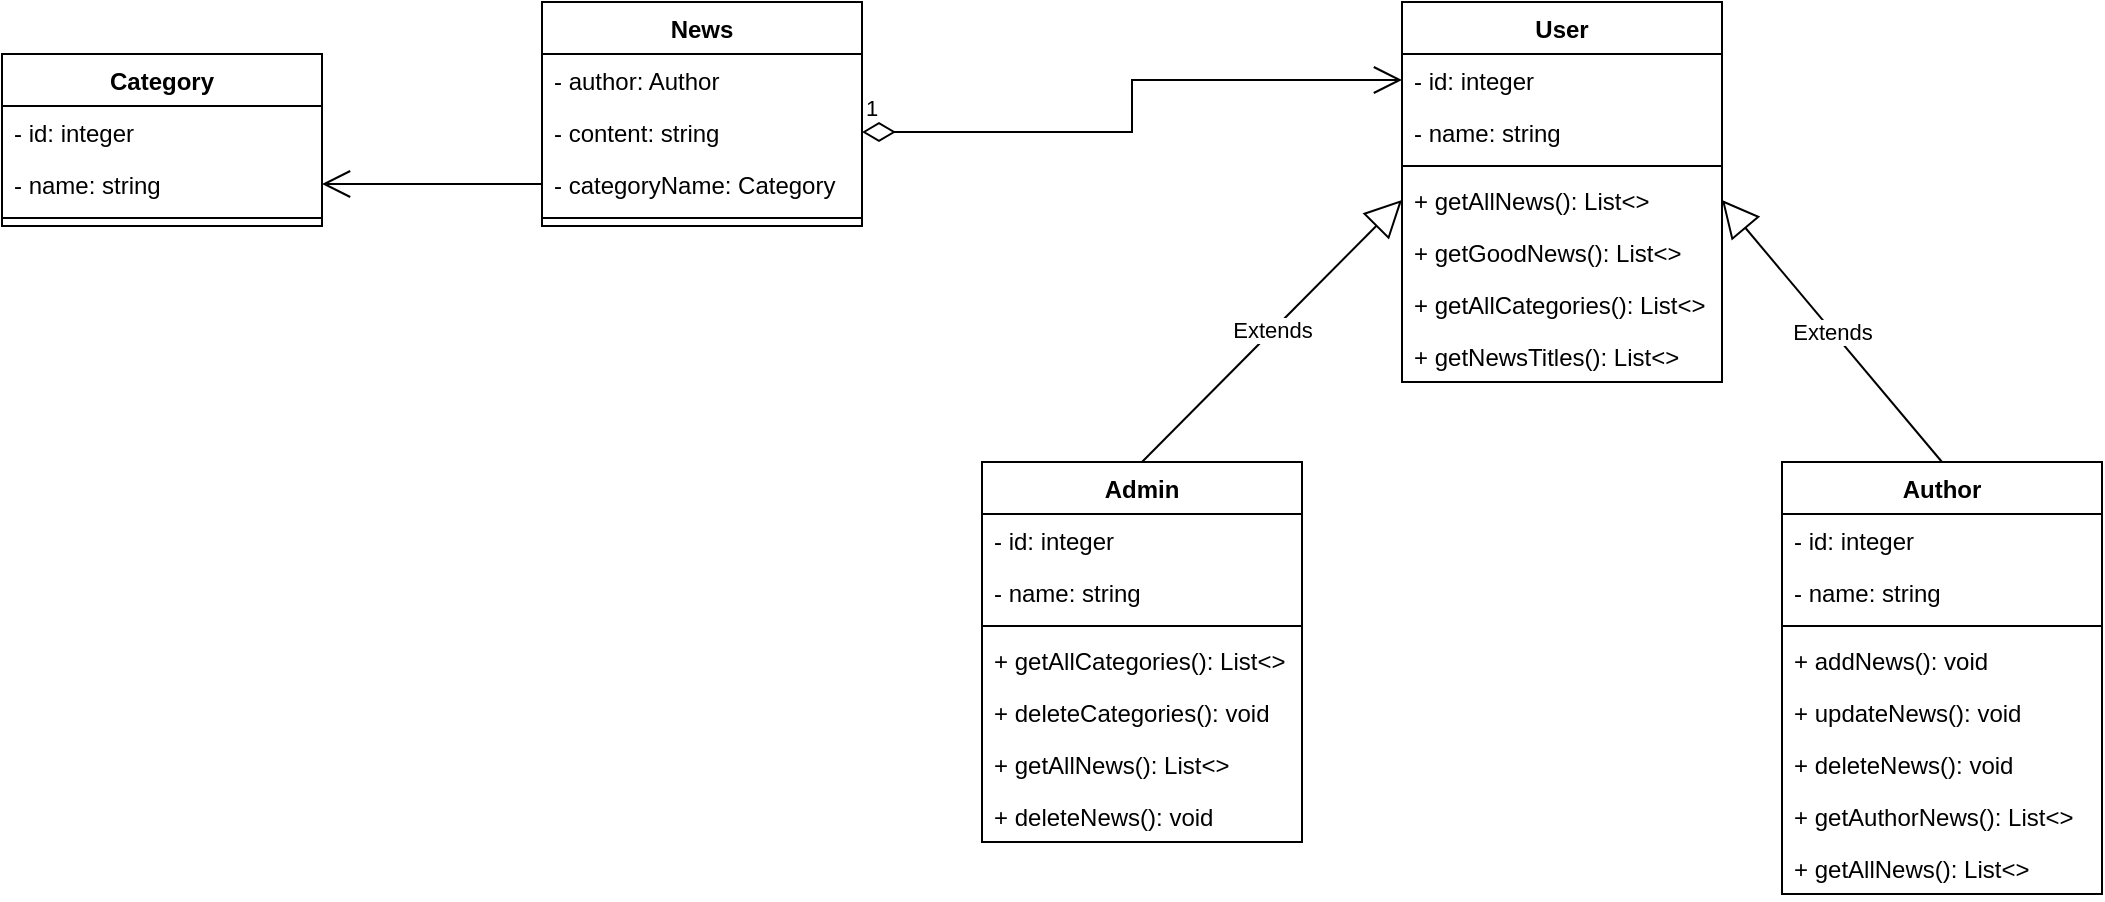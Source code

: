 <mxfile version="15.7.3" type="device" pages="2"><diagram id="8VNUIr9Rpfnj7MMFGSEO" name="Page 1"><mxGraphModel dx="1490" dy="794" grid="1" gridSize="10" guides="1" tooltips="1" connect="1" arrows="1" fold="1" page="1" pageScale="1" pageWidth="1169" pageHeight="827" math="0" shadow="0"><root><mxCell id="0"/><mxCell id="1" parent="0"/><mxCell id="L-6zPmnJHvmw8oRPvidq-5" value="News" style="swimlane;fontStyle=1;align=center;verticalAlign=top;childLayout=stackLayout;horizontal=1;startSize=26;horizontalStack=0;resizeParent=1;resizeParentMax=0;resizeLast=0;collapsible=1;marginBottom=0;" parent="1" vertex="1"><mxGeometry x="380" y="60" width="160" height="112" as="geometry"/></mxCell><mxCell id="L-6zPmnJHvmw8oRPvidq-11" value="- author: Author" style="text;strokeColor=none;fillColor=none;align=left;verticalAlign=top;spacingLeft=4;spacingRight=4;overflow=hidden;rotatable=0;points=[[0,0.5],[1,0.5]];portConstraint=eastwest;" parent="L-6zPmnJHvmw8oRPvidq-5" vertex="1"><mxGeometry y="26" width="160" height="26" as="geometry"/></mxCell><mxCell id="L-6zPmnJHvmw8oRPvidq-12" value="- content: string&#10;" style="text;strokeColor=none;fillColor=none;align=left;verticalAlign=top;spacingLeft=4;spacingRight=4;overflow=hidden;rotatable=0;points=[[0,0.5],[1,0.5]];portConstraint=eastwest;" parent="L-6zPmnJHvmw8oRPvidq-5" vertex="1"><mxGeometry y="52" width="160" height="26" as="geometry"/></mxCell><mxCell id="L-6zPmnJHvmw8oRPvidq-13" value="- categoryName: Category&#10;" style="text;strokeColor=none;fillColor=none;align=left;verticalAlign=top;spacingLeft=4;spacingRight=4;overflow=hidden;rotatable=0;points=[[0,0.5],[1,0.5]];portConstraint=eastwest;" parent="L-6zPmnJHvmw8oRPvidq-5" vertex="1"><mxGeometry y="78" width="160" height="26" as="geometry"/></mxCell><mxCell id="L-6zPmnJHvmw8oRPvidq-7" value="" style="line;strokeWidth=1;fillColor=none;align=left;verticalAlign=middle;spacingTop=-1;spacingLeft=3;spacingRight=3;rotatable=0;labelPosition=right;points=[];portConstraint=eastwest;" parent="L-6zPmnJHvmw8oRPvidq-5" vertex="1"><mxGeometry y="104" width="160" height="8" as="geometry"/></mxCell><mxCell id="L-6zPmnJHvmw8oRPvidq-14" value="Author" style="swimlane;fontStyle=1;align=center;verticalAlign=top;childLayout=stackLayout;horizontal=1;startSize=26;horizontalStack=0;resizeParent=1;resizeParentMax=0;resizeLast=0;collapsible=1;marginBottom=0;" parent="1" vertex="1"><mxGeometry x="1000" y="290" width="160" height="216" as="geometry"/></mxCell><mxCell id="L-6zPmnJHvmw8oRPvidq-15" value="- id: integer" style="text;strokeColor=none;fillColor=none;align=left;verticalAlign=top;spacingLeft=4;spacingRight=4;overflow=hidden;rotatable=0;points=[[0,0.5],[1,0.5]];portConstraint=eastwest;" parent="L-6zPmnJHvmw8oRPvidq-14" vertex="1"><mxGeometry y="26" width="160" height="26" as="geometry"/></mxCell><mxCell id="L-6zPmnJHvmw8oRPvidq-25" value="- name: string" style="text;strokeColor=none;fillColor=none;align=left;verticalAlign=top;spacingLeft=4;spacingRight=4;overflow=hidden;rotatable=0;points=[[0,0.5],[1,0.5]];portConstraint=eastwest;" parent="L-6zPmnJHvmw8oRPvidq-14" vertex="1"><mxGeometry y="52" width="160" height="26" as="geometry"/></mxCell><mxCell id="L-6zPmnJHvmw8oRPvidq-16" value="" style="line;strokeWidth=1;fillColor=none;align=left;verticalAlign=middle;spacingTop=-1;spacingLeft=3;spacingRight=3;rotatable=0;labelPosition=right;points=[];portConstraint=eastwest;" parent="L-6zPmnJHvmw8oRPvidq-14" vertex="1"><mxGeometry y="78" width="160" height="8" as="geometry"/></mxCell><mxCell id="L-6zPmnJHvmw8oRPvidq-17" value="+ addNews(): void" style="text;strokeColor=none;fillColor=none;align=left;verticalAlign=top;spacingLeft=4;spacingRight=4;overflow=hidden;rotatable=0;points=[[0,0.5],[1,0.5]];portConstraint=eastwest;" parent="L-6zPmnJHvmw8oRPvidq-14" vertex="1"><mxGeometry y="86" width="160" height="26" as="geometry"/></mxCell><mxCell id="L-6zPmnJHvmw8oRPvidq-26" value="+ updateNews(): void" style="text;strokeColor=none;fillColor=none;align=left;verticalAlign=top;spacingLeft=4;spacingRight=4;overflow=hidden;rotatable=0;points=[[0,0.5],[1,0.5]];portConstraint=eastwest;" parent="L-6zPmnJHvmw8oRPvidq-14" vertex="1"><mxGeometry y="112" width="160" height="26" as="geometry"/></mxCell><mxCell id="L-6zPmnJHvmw8oRPvidq-27" value="+ deleteNews(): void" style="text;strokeColor=none;fillColor=none;align=left;verticalAlign=top;spacingLeft=4;spacingRight=4;overflow=hidden;rotatable=0;points=[[0,0.5],[1,0.5]];portConstraint=eastwest;" parent="L-6zPmnJHvmw8oRPvidq-14" vertex="1"><mxGeometry y="138" width="160" height="26" as="geometry"/></mxCell><mxCell id="L-6zPmnJHvmw8oRPvidq-28" value="+ getAuthorNews(): List&lt;&gt;" style="text;strokeColor=none;fillColor=none;align=left;verticalAlign=top;spacingLeft=4;spacingRight=4;overflow=hidden;rotatable=0;points=[[0,0.5],[1,0.5]];portConstraint=eastwest;" parent="L-6zPmnJHvmw8oRPvidq-14" vertex="1"><mxGeometry y="164" width="160" height="26" as="geometry"/></mxCell><mxCell id="L-6zPmnJHvmw8oRPvidq-29" value="+ getAllNews(): List&lt;&gt;" style="text;strokeColor=none;fillColor=none;align=left;verticalAlign=top;spacingLeft=4;spacingRight=4;overflow=hidden;rotatable=0;points=[[0,0.5],[1,0.5]];portConstraint=eastwest;" parent="L-6zPmnJHvmw8oRPvidq-14" vertex="1"><mxGeometry y="190" width="160" height="26" as="geometry"/></mxCell><mxCell id="L-6zPmnJHvmw8oRPvidq-19" value="Category" style="swimlane;fontStyle=1;align=center;verticalAlign=top;childLayout=stackLayout;horizontal=1;startSize=26;horizontalStack=0;resizeParent=1;resizeParentMax=0;resizeLast=0;collapsible=1;marginBottom=0;" parent="1" vertex="1"><mxGeometry x="110" y="86" width="160" height="86" as="geometry"/></mxCell><mxCell id="L-6zPmnJHvmw8oRPvidq-20" value="- id: integer" style="text;strokeColor=none;fillColor=none;align=left;verticalAlign=top;spacingLeft=4;spacingRight=4;overflow=hidden;rotatable=0;points=[[0,0.5],[1,0.5]];portConstraint=eastwest;" parent="L-6zPmnJHvmw8oRPvidq-19" vertex="1"><mxGeometry y="26" width="160" height="26" as="geometry"/></mxCell><mxCell id="L-6zPmnJHvmw8oRPvidq-23" value="- name: string" style="text;strokeColor=none;fillColor=none;align=left;verticalAlign=top;spacingLeft=4;spacingRight=4;overflow=hidden;rotatable=0;points=[[0,0.5],[1,0.5]];portConstraint=eastwest;" parent="L-6zPmnJHvmw8oRPvidq-19" vertex="1"><mxGeometry y="52" width="160" height="26" as="geometry"/></mxCell><mxCell id="L-6zPmnJHvmw8oRPvidq-21" value="" style="line;strokeWidth=1;fillColor=none;align=left;verticalAlign=middle;spacingTop=-1;spacingLeft=3;spacingRight=3;rotatable=0;labelPosition=right;points=[];portConstraint=eastwest;" parent="L-6zPmnJHvmw8oRPvidq-19" vertex="1"><mxGeometry y="78" width="160" height="8" as="geometry"/></mxCell><mxCell id="L-6zPmnJHvmw8oRPvidq-30" value="User" style="swimlane;fontStyle=1;align=center;verticalAlign=top;childLayout=stackLayout;horizontal=1;startSize=26;horizontalStack=0;resizeParent=1;resizeParentMax=0;resizeLast=0;collapsible=1;marginBottom=0;" parent="1" vertex="1"><mxGeometry x="810" y="60" width="160" height="190" as="geometry"/></mxCell><mxCell id="L-6zPmnJHvmw8oRPvidq-31" value="- id: integer" style="text;strokeColor=none;fillColor=none;align=left;verticalAlign=top;spacingLeft=4;spacingRight=4;overflow=hidden;rotatable=0;points=[[0,0.5],[1,0.5]];portConstraint=eastwest;" parent="L-6zPmnJHvmw8oRPvidq-30" vertex="1"><mxGeometry y="26" width="160" height="26" as="geometry"/></mxCell><mxCell id="L-6zPmnJHvmw8oRPvidq-37" value="- name: string" style="text;strokeColor=none;fillColor=none;align=left;verticalAlign=top;spacingLeft=4;spacingRight=4;overflow=hidden;rotatable=0;points=[[0,0.5],[1,0.5]];portConstraint=eastwest;" parent="L-6zPmnJHvmw8oRPvidq-30" vertex="1"><mxGeometry y="52" width="160" height="26" as="geometry"/></mxCell><mxCell id="L-6zPmnJHvmw8oRPvidq-32" value="" style="line;strokeWidth=1;fillColor=none;align=left;verticalAlign=middle;spacingTop=-1;spacingLeft=3;spacingRight=3;rotatable=0;labelPosition=right;points=[];portConstraint=eastwest;" parent="L-6zPmnJHvmw8oRPvidq-30" vertex="1"><mxGeometry y="78" width="160" height="8" as="geometry"/></mxCell><mxCell id="L-6zPmnJHvmw8oRPvidq-33" value="+ getAllNews(): List&lt;&gt;" style="text;strokeColor=none;fillColor=none;align=left;verticalAlign=top;spacingLeft=4;spacingRight=4;overflow=hidden;rotatable=0;points=[[0,0.5],[1,0.5]];portConstraint=eastwest;" parent="L-6zPmnJHvmw8oRPvidq-30" vertex="1"><mxGeometry y="86" width="160" height="26" as="geometry"/></mxCell><mxCell id="L-6zPmnJHvmw8oRPvidq-34" value="+ getGoodNews(): List&lt;&gt;" style="text;strokeColor=none;fillColor=none;align=left;verticalAlign=top;spacingLeft=4;spacingRight=4;overflow=hidden;rotatable=0;points=[[0,0.5],[1,0.5]];portConstraint=eastwest;" parent="L-6zPmnJHvmw8oRPvidq-30" vertex="1"><mxGeometry y="112" width="160" height="26" as="geometry"/></mxCell><mxCell id="L-6zPmnJHvmw8oRPvidq-35" value="+ getAllCategories(): List&lt;&gt;" style="text;strokeColor=none;fillColor=none;align=left;verticalAlign=top;spacingLeft=4;spacingRight=4;overflow=hidden;rotatable=0;points=[[0,0.5],[1,0.5]];portConstraint=eastwest;" parent="L-6zPmnJHvmw8oRPvidq-30" vertex="1"><mxGeometry y="138" width="160" height="26" as="geometry"/></mxCell><mxCell id="L-6zPmnJHvmw8oRPvidq-36" value="+ getNewsTitles(): List&lt;&gt;" style="text;strokeColor=none;fillColor=none;align=left;verticalAlign=top;spacingLeft=4;spacingRight=4;overflow=hidden;rotatable=0;points=[[0,0.5],[1,0.5]];portConstraint=eastwest;" parent="L-6zPmnJHvmw8oRPvidq-30" vertex="1"><mxGeometry y="164" width="160" height="26" as="geometry"/></mxCell><mxCell id="L-6zPmnJHvmw8oRPvidq-40" value="Admin" style="swimlane;fontStyle=1;align=center;verticalAlign=top;childLayout=stackLayout;horizontal=1;startSize=26;horizontalStack=0;resizeParent=1;resizeParentMax=0;resizeLast=0;collapsible=1;marginBottom=0;" parent="1" vertex="1"><mxGeometry x="600" y="290" width="160" height="190" as="geometry"/></mxCell><mxCell id="L-6zPmnJHvmw8oRPvidq-41" value="- id: integer" style="text;strokeColor=none;fillColor=none;align=left;verticalAlign=top;spacingLeft=4;spacingRight=4;overflow=hidden;rotatable=0;points=[[0,0.5],[1,0.5]];portConstraint=eastwest;" parent="L-6zPmnJHvmw8oRPvidq-40" vertex="1"><mxGeometry y="26" width="160" height="26" as="geometry"/></mxCell><mxCell id="L-6zPmnJHvmw8oRPvidq-47" value="- name: string" style="text;strokeColor=none;fillColor=none;align=left;verticalAlign=top;spacingLeft=4;spacingRight=4;overflow=hidden;rotatable=0;points=[[0,0.5],[1,0.5]];portConstraint=eastwest;" parent="L-6zPmnJHvmw8oRPvidq-40" vertex="1"><mxGeometry y="52" width="160" height="26" as="geometry"/></mxCell><mxCell id="L-6zPmnJHvmw8oRPvidq-42" value="" style="line;strokeWidth=1;fillColor=none;align=left;verticalAlign=middle;spacingTop=-1;spacingLeft=3;spacingRight=3;rotatable=0;labelPosition=right;points=[];portConstraint=eastwest;" parent="L-6zPmnJHvmw8oRPvidq-40" vertex="1"><mxGeometry y="78" width="160" height="8" as="geometry"/></mxCell><mxCell id="L-6zPmnJHvmw8oRPvidq-43" value="+ getAllCategories(): List&lt;&gt;" style="text;strokeColor=none;fillColor=none;align=left;verticalAlign=top;spacingLeft=4;spacingRight=4;overflow=hidden;rotatable=0;points=[[0,0.5],[1,0.5]];portConstraint=eastwest;" parent="L-6zPmnJHvmw8oRPvidq-40" vertex="1"><mxGeometry y="86" width="160" height="26" as="geometry"/></mxCell><mxCell id="L-6zPmnJHvmw8oRPvidq-44" value="+ deleteCategories(): void" style="text;strokeColor=none;fillColor=none;align=left;verticalAlign=top;spacingLeft=4;spacingRight=4;overflow=hidden;rotatable=0;points=[[0,0.5],[1,0.5]];portConstraint=eastwest;" parent="L-6zPmnJHvmw8oRPvidq-40" vertex="1"><mxGeometry y="112" width="160" height="26" as="geometry"/></mxCell><mxCell id="L-6zPmnJHvmw8oRPvidq-45" value="+ getAllNews(): List&lt;&gt;" style="text;strokeColor=none;fillColor=none;align=left;verticalAlign=top;spacingLeft=4;spacingRight=4;overflow=hidden;rotatable=0;points=[[0,0.5],[1,0.5]];portConstraint=eastwest;" parent="L-6zPmnJHvmw8oRPvidq-40" vertex="1"><mxGeometry y="138" width="160" height="26" as="geometry"/></mxCell><mxCell id="L-6zPmnJHvmw8oRPvidq-46" value="+ deleteNews(): void" style="text;strokeColor=none;fillColor=none;align=left;verticalAlign=top;spacingLeft=4;spacingRight=4;overflow=hidden;rotatable=0;points=[[0,0.5],[1,0.5]];portConstraint=eastwest;" parent="L-6zPmnJHvmw8oRPvidq-40" vertex="1"><mxGeometry y="164" width="160" height="26" as="geometry"/></mxCell><mxCell id="L-6zPmnJHvmw8oRPvidq-49" value="" style="endArrow=open;endFill=1;endSize=12;html=1;rounded=0;exitX=0;exitY=0.5;exitDx=0;exitDy=0;entryX=1;entryY=0.5;entryDx=0;entryDy=0;" parent="1" source="L-6zPmnJHvmw8oRPvidq-13" target="L-6zPmnJHvmw8oRPvidq-23" edge="1"><mxGeometry width="160" relative="1" as="geometry"><mxPoint x="500" y="300" as="sourcePoint"/><mxPoint x="660" y="300" as="targetPoint"/></mxGeometry></mxCell><mxCell id="L-6zPmnJHvmw8oRPvidq-51" value="1" style="endArrow=open;html=1;endSize=12;startArrow=diamondThin;startSize=14;startFill=0;edgeStyle=orthogonalEdgeStyle;align=left;verticalAlign=bottom;rounded=0;exitX=1;exitY=0.5;exitDx=0;exitDy=0;entryX=0;entryY=0.5;entryDx=0;entryDy=0;" parent="1" source="L-6zPmnJHvmw8oRPvidq-12" target="L-6zPmnJHvmw8oRPvidq-31" edge="1"><mxGeometry x="-1" y="3" relative="1" as="geometry"><mxPoint x="730" y="150" as="sourcePoint"/><mxPoint x="890" y="150" as="targetPoint"/></mxGeometry></mxCell><mxCell id="G1G4anTGngsM5TUP3Ryc-1" value="Extends" style="endArrow=block;endSize=16;endFill=0;html=1;rounded=0;entryX=0;entryY=0.5;entryDx=0;entryDy=0;exitX=0.5;exitY=0;exitDx=0;exitDy=0;" parent="1" source="L-6zPmnJHvmw8oRPvidq-40" target="L-6zPmnJHvmw8oRPvidq-33" edge="1"><mxGeometry width="160" relative="1" as="geometry"><mxPoint x="670" y="220" as="sourcePoint"/><mxPoint x="660" y="300" as="targetPoint"/></mxGeometry></mxCell><mxCell id="G1G4anTGngsM5TUP3Ryc-2" value="Extends" style="endArrow=block;endSize=16;endFill=0;html=1;rounded=0;exitX=0.5;exitY=0;exitDx=0;exitDy=0;entryX=1;entryY=0.5;entryDx=0;entryDy=0;" parent="1" source="L-6zPmnJHvmw8oRPvidq-14" target="L-6zPmnJHvmw8oRPvidq-33" edge="1"><mxGeometry width="160" relative="1" as="geometry"><mxPoint x="500" y="300" as="sourcePoint"/><mxPoint x="660" y="300" as="targetPoint"/></mxGeometry></mxCell></root></mxGraphModel></diagram><diagram id="ZDyHi4dz2hKXiz6W1ygc" name="Page 2"><mxGraphModel dx="1490" dy="794" grid="1" gridSize="10" guides="1" tooltips="1" connect="1" arrows="1" fold="1" page="1" pageScale="1" pageWidth="1169" pageHeight="827" math="0" shadow="0"><root><mxCell id="riGuFg4xyEkUidxlATae-0"/><mxCell id="riGuFg4xyEkUidxlATae-1" parent="riGuFg4xyEkUidxlATae-0"/><mxCell id="Cwje7KBHKgezuKqrYs89-0" value="&lt;p style=&quot;margin: 0px ; margin-top: 4px ; text-align: center&quot;&gt;&lt;i&gt;&amp;lt;&amp;lt;Interface&amp;gt;&amp;gt;&lt;/i&gt;&lt;br&gt;&lt;b&gt;IProvider&lt;/b&gt;&lt;/p&gt;&lt;hr size=&quot;1&quot;&gt;&lt;p style=&quot;margin: 0px ; margin-left: 4px&quot;&gt;+ get(entityName: String, id: int): T&lt;br&gt;+ getAll(entityName: String): List&amp;lt;T&amp;gt;&lt;/p&gt;&lt;p style=&quot;margin: 0px ; margin-left: 4px&quot;&gt;+ add(entityName: String, entity: T): void&lt;/p&gt;&lt;p style=&quot;margin: 0px ; margin-left: 4px&quot;&gt;+ update(entityName: String, id: int, entity: T): void&lt;/p&gt;&lt;p style=&quot;margin: 0px ; margin-left: 4px&quot;&gt;+ delete(entityName: String, id: int): void&lt;/p&gt;" style="verticalAlign=top;align=left;overflow=fill;fontSize=12;fontFamily=Helvetica;html=1;" vertex="1" parent="riGuFg4xyEkUidxlATae-1"><mxGeometry x="160" y="383" width="280" height="120" as="geometry"/></mxCell><mxCell id="Cwje7KBHKgezuKqrYs89-12" value="ArrayProvider" style="swimlane;fontStyle=1;align=center;verticalAlign=top;childLayout=stackLayout;horizontal=1;startSize=26;horizontalStack=0;resizeParent=1;resizeParentMax=0;resizeLast=0;collapsible=1;marginBottom=0;" vertex="1" parent="riGuFg4xyEkUidxlATae-1"><mxGeometry x="30" y="573" width="260" height="86" as="geometry"/></mxCell><mxCell id="Cwje7KBHKgezuKqrYs89-13" value="- data: Map&lt;String, List&lt;IEntity&gt;&gt;" style="text;strokeColor=none;fillColor=none;align=left;verticalAlign=top;spacingLeft=4;spacingRight=4;overflow=hidden;rotatable=0;points=[[0,0.5],[1,0.5]];portConstraint=eastwest;" vertex="1" parent="Cwje7KBHKgezuKqrYs89-12"><mxGeometry y="26" width="260" height="26" as="geometry"/></mxCell><mxCell id="Cwje7KBHKgezuKqrYs89-14" value="" style="line;strokeWidth=1;fillColor=none;align=left;verticalAlign=middle;spacingTop=-1;spacingLeft=3;spacingRight=3;rotatable=0;labelPosition=right;points=[];portConstraint=eastwest;" vertex="1" parent="Cwje7KBHKgezuKqrYs89-12"><mxGeometry y="52" width="260" height="8" as="geometry"/></mxCell><mxCell id="Cwje7KBHKgezuKqrYs89-15" value="- getElementById(elements: List&lt;T&gt;, id: int): T" style="text;strokeColor=none;fillColor=none;align=left;verticalAlign=top;spacingLeft=4;spacingRight=4;overflow=hidden;rotatable=0;points=[[0,0.5],[1,0.5]];portConstraint=eastwest;" vertex="1" parent="Cwje7KBHKgezuKqrYs89-12"><mxGeometry y="60" width="260" height="26" as="geometry"/></mxCell><mxCell id="Cwje7KBHKgezuKqrYs89-20" value="JsonProvider" style="swimlane;fontStyle=1;align=center;verticalAlign=top;childLayout=stackLayout;horizontal=1;startSize=26;horizontalStack=0;resizeParent=1;resizeParentMax=0;resizeLast=0;collapsible=1;marginBottom=0;" vertex="1" parent="riGuFg4xyEkUidxlATae-1"><mxGeometry x="320" y="573" width="280" height="138" as="geometry"/></mxCell><mxCell id="Cwje7KBHKgezuKqrYs89-21" value="- objectMapper: ObjectMapper" style="text;strokeColor=none;fillColor=none;align=left;verticalAlign=top;spacingLeft=4;spacingRight=4;overflow=hidden;rotatable=0;points=[[0,0.5],[1,0.5]];portConstraint=eastwest;" vertex="1" parent="Cwje7KBHKgezuKqrYs89-20"><mxGeometry y="26" width="280" height="26" as="geometry"/></mxCell><mxCell id="Cwje7KBHKgezuKqrYs89-22" value="" style="line;strokeWidth=1;fillColor=none;align=left;verticalAlign=middle;spacingTop=-1;spacingLeft=3;spacingRight=3;rotatable=0;labelPosition=right;points=[];portConstraint=eastwest;" vertex="1" parent="Cwje7KBHKgezuKqrYs89-20"><mxGeometry y="52" width="280" height="8" as="geometry"/></mxCell><mxCell id="Cwje7KBHKgezuKqrYs89-23" value="- getElementById(element: List&lt;T&gt;, id: int): T&#10;" style="text;strokeColor=none;fillColor=none;align=left;verticalAlign=top;spacingLeft=4;spacingRight=4;overflow=hidden;rotatable=0;points=[[0,0.5],[1,0.5]];portConstraint=eastwest;" vertex="1" parent="Cwje7KBHKgezuKqrYs89-20"><mxGeometry y="60" width="280" height="26" as="geometry"/></mxCell><mxCell id="Cwje7KBHKgezuKqrYs89-24" value="- readJson(filePath: String): List&lt;T&gt;&#10;" style="text;strokeColor=none;fillColor=none;align=left;verticalAlign=top;spacingLeft=4;spacingRight=4;overflow=hidden;rotatable=0;points=[[0,0.5],[1,0.5]];portConstraint=eastwest;" vertex="1" parent="Cwje7KBHKgezuKqrYs89-20"><mxGeometry y="86" width="280" height="26" as="geometry"/></mxCell><mxCell id="Cwje7KBHKgezuKqrYs89-25" value="- writeJson(entities: List&lt;T&gt;, filePath: String): void&#10;" style="text;strokeColor=none;fillColor=none;align=left;verticalAlign=top;spacingLeft=4;spacingRight=4;overflow=hidden;rotatable=0;points=[[0,0.5],[1,0.5]];portConstraint=eastwest;" vertex="1" parent="Cwje7KBHKgezuKqrYs89-20"><mxGeometry y="112" width="280" height="26" as="geometry"/></mxCell><mxCell id="Cwje7KBHKgezuKqrYs89-26" value="" style="endArrow=block;startArrow=none;endFill=0;startFill=0;endSize=8;html=1;verticalAlign=bottom;dashed=1;labelBackgroundColor=none;rounded=0;entryX=0.429;entryY=1;entryDx=0;entryDy=0;entryPerimeter=0;exitX=0.469;exitY=0.035;exitDx=0;exitDy=0;exitPerimeter=0;" edge="1" parent="riGuFg4xyEkUidxlATae-1" source="Cwje7KBHKgezuKqrYs89-12" target="Cwje7KBHKgezuKqrYs89-0"><mxGeometry width="160" relative="1" as="geometry"><mxPoint x="160" y="553" as="sourcePoint"/><mxPoint x="320" y="553" as="targetPoint"/></mxGeometry></mxCell><mxCell id="Cwje7KBHKgezuKqrYs89-27" value="" style="endArrow=block;startArrow=none;endFill=0;startFill=0;endSize=8;html=1;verticalAlign=bottom;dashed=1;labelBackgroundColor=none;rounded=0;entryX=0.554;entryY=1.007;entryDx=0;entryDy=0;entryPerimeter=0;exitX=0.45;exitY=0.022;exitDx=0;exitDy=0;exitPerimeter=0;" edge="1" parent="riGuFg4xyEkUidxlATae-1" source="Cwje7KBHKgezuKqrYs89-20" target="Cwje7KBHKgezuKqrYs89-0"><mxGeometry width="160" relative="1" as="geometry"><mxPoint x="370" y="513" as="sourcePoint"/><mxPoint x="530" y="513" as="targetPoint"/></mxGeometry></mxCell><mxCell id="Cwje7KBHKgezuKqrYs89-28" value="&lt;p style=&quot;margin: 0px ; margin-top: 4px ; text-align: center&quot;&gt;&lt;i&gt;&amp;lt;&amp;lt;Interface&amp;gt;&amp;gt;&lt;/i&gt;&lt;br&gt;&lt;b&gt;IDao&amp;lt;T&amp;gt;&lt;/b&gt;&lt;/p&gt;&lt;hr size=&quot;1&quot;&gt;&lt;p style=&quot;margin: 0px ; margin-left: 4px&quot;&gt;+ get(id: int): T&lt;br&gt;+ getAll(): List&amp;lt;T&amp;gt;&lt;/p&gt;&lt;p style=&quot;margin: 0px ; margin-left: 4px&quot;&gt;+ add(entity: T): void&lt;/p&gt;&lt;p style=&quot;margin: 0px ; margin-left: 4px&quot;&gt;+ update(id: int, entity: T): void&lt;/p&gt;&lt;p style=&quot;margin: 0px ; margin-left: 4px&quot;&gt;+ delete(id: int): void&lt;/p&gt;" style="verticalAlign=top;align=left;overflow=fill;fontSize=12;fontFamily=Helvetica;html=1;" vertex="1" parent="riGuFg4xyEkUidxlATae-1"><mxGeometry x="725" y="130" width="280" height="120" as="geometry"/></mxCell><mxCell id="Cwje7KBHKgezuKqrYs89-29" value="CategoriesDao&lt;Category&gt;" style="swimlane;fontStyle=1;align=center;verticalAlign=top;childLayout=stackLayout;horizontal=1;startSize=26;horizontalStack=0;resizeParent=1;resizeParentMax=0;resizeLast=0;collapsible=1;marginBottom=0;" vertex="1" parent="riGuFg4xyEkUidxlATae-1"><mxGeometry x="585" y="283" width="190" height="86" as="geometry"/></mxCell><mxCell id="Cwje7KBHKgezuKqrYs89-30" value="- provider: IProvider" style="text;strokeColor=none;fillColor=none;align=left;verticalAlign=top;spacingLeft=4;spacingRight=4;overflow=hidden;rotatable=0;points=[[0,0.5],[1,0.5]];portConstraint=eastwest;" vertex="1" parent="Cwje7KBHKgezuKqrYs89-29"><mxGeometry y="26" width="190" height="26" as="geometry"/></mxCell><mxCell id="Cwje7KBHKgezuKqrYs89-33" value="- entityName: String" style="text;strokeColor=none;fillColor=none;align=left;verticalAlign=top;spacingLeft=4;spacingRight=4;overflow=hidden;rotatable=0;points=[[0,0.5],[1,0.5]];portConstraint=eastwest;" vertex="1" parent="Cwje7KBHKgezuKqrYs89-29"><mxGeometry y="52" width="190" height="26" as="geometry"/></mxCell><mxCell id="Cwje7KBHKgezuKqrYs89-31" value="" style="line;strokeWidth=1;fillColor=none;align=left;verticalAlign=middle;spacingTop=-1;spacingLeft=3;spacingRight=3;rotatable=0;labelPosition=right;points=[];portConstraint=eastwest;" vertex="1" parent="Cwje7KBHKgezuKqrYs89-29"><mxGeometry y="78" width="190" height="8" as="geometry"/></mxCell><mxCell id="Cwje7KBHKgezuKqrYs89-34" value="" style="endArrow=block;startArrow=none;endFill=0;startFill=0;endSize=8;html=1;verticalAlign=bottom;dashed=1;labelBackgroundColor=none;rounded=0;exitX=0.447;exitY=-0.023;exitDx=0;exitDy=0;exitPerimeter=0;entryX=0.464;entryY=1;entryDx=0;entryDy=0;entryPerimeter=0;" edge="1" parent="riGuFg4xyEkUidxlATae-1" source="Cwje7KBHKgezuKqrYs89-29" target="Cwje7KBHKgezuKqrYs89-28"><mxGeometry width="160" relative="1" as="geometry"><mxPoint x="640" y="243" as="sourcePoint"/><mxPoint x="800" y="243" as="targetPoint"/></mxGeometry></mxCell><mxCell id="Cwje7KBHKgezuKqrYs89-35" value="NewsDao&lt;News&gt;" style="swimlane;fontStyle=1;align=center;verticalAlign=top;childLayout=stackLayout;horizontal=1;startSize=26;horizontalStack=0;resizeParent=1;resizeParentMax=0;resizeLast=0;collapsible=1;marginBottom=0;" vertex="1" parent="riGuFg4xyEkUidxlATae-1"><mxGeometry x="980" y="283" width="160" height="86" as="geometry"/></mxCell><mxCell id="Cwje7KBHKgezuKqrYs89-36" value="- provider: IProvider" style="text;strokeColor=none;fillColor=none;align=left;verticalAlign=top;spacingLeft=4;spacingRight=4;overflow=hidden;rotatable=0;points=[[0,0.5],[1,0.5]];portConstraint=eastwest;" vertex="1" parent="Cwje7KBHKgezuKqrYs89-35"><mxGeometry y="26" width="160" height="26" as="geometry"/></mxCell><mxCell id="Cwje7KBHKgezuKqrYs89-39" value="- entityName: String" style="text;strokeColor=none;fillColor=none;align=left;verticalAlign=top;spacingLeft=4;spacingRight=4;overflow=hidden;rotatable=0;points=[[0,0.5],[1,0.5]];portConstraint=eastwest;" vertex="1" parent="Cwje7KBHKgezuKqrYs89-35"><mxGeometry y="52" width="160" height="26" as="geometry"/></mxCell><mxCell id="Cwje7KBHKgezuKqrYs89-37" value="" style="line;strokeWidth=1;fillColor=none;align=left;verticalAlign=middle;spacingTop=-1;spacingLeft=3;spacingRight=3;rotatable=0;labelPosition=right;points=[];portConstraint=eastwest;" vertex="1" parent="Cwje7KBHKgezuKqrYs89-35"><mxGeometry y="78" width="160" height="8" as="geometry"/></mxCell><mxCell id="Cwje7KBHKgezuKqrYs89-40" value="" style="endArrow=block;startArrow=none;endFill=0;startFill=0;endSize=8;html=1;verticalAlign=bottom;dashed=1;labelBackgroundColor=none;rounded=0;exitX=0.375;exitY=0;exitDx=0;exitDy=0;exitPerimeter=0;" edge="1" parent="riGuFg4xyEkUidxlATae-1" source="Cwje7KBHKgezuKqrYs89-35" target="Cwje7KBHKgezuKqrYs89-28"><mxGeometry width="160" relative="1" as="geometry"><mxPoint x="1034.08" y="278.958" as="sourcePoint"/><mxPoint x="840" y="183" as="targetPoint"/></mxGeometry></mxCell><mxCell id="Cwje7KBHKgezuKqrYs89-42" value="1" style="endArrow=open;html=1;endSize=12;startArrow=diamondThin;startSize=14;startFill=0;edgeStyle=orthogonalEdgeStyle;align=left;verticalAlign=bottom;exitX=0.447;exitY=1.5;exitDx=0;exitDy=0;exitPerimeter=0;entryX=1;entryY=0.583;entryDx=0;entryDy=0;entryPerimeter=0;rounded=0;" edge="1" parent="riGuFg4xyEkUidxlATae-1" source="Cwje7KBHKgezuKqrYs89-31" target="Cwje7KBHKgezuKqrYs89-0"><mxGeometry x="-1" y="3" relative="1" as="geometry"><mxPoint x="460" y="23" as="sourcePoint"/><mxPoint x="620" y="23" as="targetPoint"/><Array as="points"><mxPoint x="670" y="453"/></Array></mxGeometry></mxCell><mxCell id="Cwje7KBHKgezuKqrYs89-43" value="1" style="endArrow=open;html=1;endSize=12;startArrow=diamondThin;startSize=14;startFill=0;edgeStyle=orthogonalEdgeStyle;align=left;verticalAlign=bottom;rounded=0;exitX=0.481;exitY=1.25;exitDx=0;exitDy=0;exitPerimeter=0;entryX=1;entryY=0.417;entryDx=0;entryDy=0;entryPerimeter=0;" edge="1" parent="riGuFg4xyEkUidxlATae-1" source="Cwje7KBHKgezuKqrYs89-37" target="Cwje7KBHKgezuKqrYs89-0"><mxGeometry x="-1" y="3" relative="1" as="geometry"><mxPoint x="600" y="363" as="sourcePoint"/><mxPoint x="760" y="363" as="targetPoint"/><Array as="points"><mxPoint x="1057" y="433"/></Array></mxGeometry></mxCell><mxCell id="Cwje7KBHKgezuKqrYs89-44" value="&lt;p style=&quot;margin: 0px ; margin-top: 4px ; text-align: center&quot;&gt;&lt;i&gt;&amp;lt;&amp;lt;Interface&amp;gt;&amp;gt;&lt;/i&gt;&lt;br&gt;&lt;b&gt;IEntity&lt;/b&gt;&lt;/p&gt;&lt;hr size=&quot;1&quot;&gt;&lt;p style=&quot;margin: 0px ; margin-left: 4px&quot;&gt;&lt;/p&gt;&lt;p style=&quot;margin: 0px ; margin-left: 4px&quot;&gt;+ getId(): int&lt;br&gt;+ setId(id: int): void&lt;/p&gt;&lt;p style=&quot;margin: 0px ; margin-left: 4px&quot;&gt;+ getName(): String&lt;/p&gt;&lt;p style=&quot;margin: 0px ; margin-left: 4px&quot;&gt;+ setName(name: String): void&lt;/p&gt;&lt;p style=&quot;margin: 0px ; margin-left: 4px&quot;&gt;+ update(entity: IEntity): void&lt;/p&gt;" style="verticalAlign=top;align=left;overflow=fill;fontSize=12;fontFamily=Helvetica;html=1;" vertex="1" parent="riGuFg4xyEkUidxlATae-1"><mxGeometry x="855" y="503" width="190" height="123" as="geometry"/></mxCell><mxCell id="Cwje7KBHKgezuKqrYs89-46" value="Category" style="swimlane;fontStyle=1;align=center;verticalAlign=top;childLayout=stackLayout;horizontal=1;startSize=26;horizontalStack=0;resizeParent=1;resizeParentMax=0;resizeLast=0;collapsible=1;marginBottom=0;" vertex="1" collapsed="1" parent="riGuFg4xyEkUidxlATae-1"><mxGeometry x="775" y="723" width="80" height="26" as="geometry"><mxRectangle x="720" y="1480" width="160" height="112" as="alternateBounds"/></mxGeometry></mxCell><mxCell id="Cwje7KBHKgezuKqrYs89-47" value="+ type: String" style="text;strokeColor=none;fillColor=none;align=left;verticalAlign=top;spacingLeft=4;spacingRight=4;overflow=hidden;rotatable=0;points=[[0,0.5],[1,0.5]];portConstraint=eastwest;" vertex="1" parent="Cwje7KBHKgezuKqrYs89-46"><mxGeometry y="26" width="80" height="26" as="geometry"/></mxCell><mxCell id="Cwje7KBHKgezuKqrYs89-50" value="- id: int" style="text;strokeColor=none;fillColor=none;align=left;verticalAlign=top;spacingLeft=4;spacingRight=4;overflow=hidden;rotatable=0;points=[[0,0.5],[1,0.5]];portConstraint=eastwest;" vertex="1" parent="Cwje7KBHKgezuKqrYs89-46"><mxGeometry y="52" width="80" height="26" as="geometry"/></mxCell><mxCell id="Cwje7KBHKgezuKqrYs89-51" value="- name: String" style="text;strokeColor=none;fillColor=none;align=left;verticalAlign=top;spacingLeft=4;spacingRight=4;overflow=hidden;rotatable=0;points=[[0,0.5],[1,0.5]];portConstraint=eastwest;" vertex="1" parent="Cwje7KBHKgezuKqrYs89-46"><mxGeometry y="78" width="80" height="26" as="geometry"/></mxCell><mxCell id="Cwje7KBHKgezuKqrYs89-48" value="" style="line;strokeWidth=1;fillColor=none;align=left;verticalAlign=middle;spacingTop=-1;spacingLeft=3;spacingRight=3;rotatable=0;labelPosition=right;points=[];portConstraint=eastwest;" vertex="1" parent="Cwje7KBHKgezuKqrYs89-46"><mxGeometry y="104" width="80" height="8" as="geometry"/></mxCell><mxCell id="Cwje7KBHKgezuKqrYs89-52" value="" style="endArrow=block;startArrow=none;endFill=0;startFill=0;endSize=8;html=1;verticalAlign=bottom;dashed=1;labelBackgroundColor=none;rounded=0;exitX=0.5;exitY=0;exitDx=0;exitDy=0;entryX=0.5;entryY=1;entryDx=0;entryDy=0;" edge="1" parent="riGuFg4xyEkUidxlATae-1" source="Cwje7KBHKgezuKqrYs89-46" target="Cwje7KBHKgezuKqrYs89-44"><mxGeometry width="160" relative="1" as="geometry"><mxPoint x="845" y="523" as="sourcePoint"/><mxPoint x="1005" y="523" as="targetPoint"/></mxGeometry></mxCell><mxCell id="Cwje7KBHKgezuKqrYs89-53" value="News" style="swimlane;fontStyle=1;align=center;verticalAlign=top;childLayout=stackLayout;horizontal=1;startSize=26;horizontalStack=0;resizeParent=1;resizeParentMax=0;resizeLast=0;collapsible=1;marginBottom=0;" vertex="1" collapsed="1" parent="riGuFg4xyEkUidxlATae-1"><mxGeometry x="1005" y="723" width="60" height="26" as="geometry"><mxRectangle x="950" y="1480" width="210" height="450" as="alternateBounds"/></mxGeometry></mxCell><mxCell id="Cwje7KBHKgezuKqrYs89-54" value="+ type: String" style="text;strokeColor=none;fillColor=none;align=left;verticalAlign=top;spacingLeft=4;spacingRight=4;overflow=hidden;rotatable=0;points=[[0,0.5],[1,0.5]];portConstraint=eastwest;" vertex="1" parent="Cwje7KBHKgezuKqrYs89-53"><mxGeometry y="26" width="60" height="26" as="geometry"/></mxCell><mxCell id="Cwje7KBHKgezuKqrYs89-57" value="- id: int" style="text;strokeColor=none;fillColor=none;align=left;verticalAlign=top;spacingLeft=4;spacingRight=4;overflow=hidden;rotatable=0;points=[[0,0.5],[1,0.5]];portConstraint=eastwest;" vertex="1" parent="Cwje7KBHKgezuKqrYs89-53"><mxGeometry y="52" width="60" height="26" as="geometry"/></mxCell><mxCell id="Cwje7KBHKgezuKqrYs89-58" value="- name: String" style="text;strokeColor=none;fillColor=none;align=left;verticalAlign=top;spacingLeft=4;spacingRight=4;overflow=hidden;rotatable=0;points=[[0,0.5],[1,0.5]];portConstraint=eastwest;" vertex="1" parent="Cwje7KBHKgezuKqrYs89-53"><mxGeometry y="78" width="60" height="26" as="geometry"/></mxCell><mxCell id="Cwje7KBHKgezuKqrYs89-59" value="- date: Date" style="text;strokeColor=none;fillColor=none;align=left;verticalAlign=top;spacingLeft=4;spacingRight=4;overflow=hidden;rotatable=0;points=[[0,0.5],[1,0.5]];portConstraint=eastwest;" vertex="1" parent="Cwje7KBHKgezuKqrYs89-53"><mxGeometry y="104" width="60" height="26" as="geometry"/></mxCell><mxCell id="Cwje7KBHKgezuKqrYs89-60" value="- author: String" style="text;strokeColor=none;fillColor=none;align=left;verticalAlign=top;spacingLeft=4;spacingRight=4;overflow=hidden;rotatable=0;points=[[0,0.5],[1,0.5]];portConstraint=eastwest;" vertex="1" parent="Cwje7KBHKgezuKqrYs89-53"><mxGeometry y="130" width="60" height="26" as="geometry"/></mxCell><mxCell id="Cwje7KBHKgezuKqrYs89-61" value="- content: String" style="text;strokeColor=none;fillColor=none;align=left;verticalAlign=top;spacingLeft=4;spacingRight=4;overflow=hidden;rotatable=0;points=[[0,0.5],[1,0.5]];portConstraint=eastwest;" vertex="1" parent="Cwje7KBHKgezuKqrYs89-53"><mxGeometry y="156" width="60" height="26" as="geometry"/></mxCell><mxCell id="Cwje7KBHKgezuKqrYs89-62" value="- categoryId: int" style="text;strokeColor=none;fillColor=none;align=left;verticalAlign=top;spacingLeft=4;spacingRight=4;overflow=hidden;rotatable=0;points=[[0,0.5],[1,0.5]];portConstraint=eastwest;" vertex="1" parent="Cwje7KBHKgezuKqrYs89-53"><mxGeometry y="182" width="60" height="26" as="geometry"/></mxCell><mxCell id="Cwje7KBHKgezuKqrYs89-55" value="" style="line;strokeWidth=1;fillColor=none;align=left;verticalAlign=middle;spacingTop=-1;spacingLeft=3;spacingRight=3;rotatable=0;labelPosition=right;points=[];portConstraint=eastwest;" vertex="1" parent="Cwje7KBHKgezuKqrYs89-53"><mxGeometry y="208" width="60" height="8" as="geometry"/></mxCell><mxCell id="Cwje7KBHKgezuKqrYs89-56" value="+ getDate(): Date" style="text;strokeColor=none;fillColor=none;align=left;verticalAlign=top;spacingLeft=4;spacingRight=4;overflow=hidden;rotatable=0;points=[[0,0.5],[1,0.5]];portConstraint=eastwest;" vertex="1" parent="Cwje7KBHKgezuKqrYs89-53"><mxGeometry y="216" width="60" height="26" as="geometry"/></mxCell><mxCell id="Cwje7KBHKgezuKqrYs89-63" value="+ setDate(date: Date): void" style="text;strokeColor=none;fillColor=none;align=left;verticalAlign=top;spacingLeft=4;spacingRight=4;overflow=hidden;rotatable=0;points=[[0,0.5],[1,0.5]];portConstraint=eastwest;" vertex="1" parent="Cwje7KBHKgezuKqrYs89-53"><mxGeometry y="242" width="60" height="26" as="geometry"/></mxCell><mxCell id="Cwje7KBHKgezuKqrYs89-64" value="+ getAuthor(): String" style="text;strokeColor=none;fillColor=none;align=left;verticalAlign=top;spacingLeft=4;spacingRight=4;overflow=hidden;rotatable=0;points=[[0,0.5],[1,0.5]];portConstraint=eastwest;" vertex="1" parent="Cwje7KBHKgezuKqrYs89-53"><mxGeometry y="268" width="60" height="26" as="geometry"/></mxCell><mxCell id="Cwje7KBHKgezuKqrYs89-65" value="+ setAuthor(author: String): void" style="text;strokeColor=none;fillColor=none;align=left;verticalAlign=top;spacingLeft=4;spacingRight=4;overflow=hidden;rotatable=0;points=[[0,0.5],[1,0.5]];portConstraint=eastwest;" vertex="1" parent="Cwje7KBHKgezuKqrYs89-53"><mxGeometry y="294" width="60" height="26" as="geometry"/></mxCell><mxCell id="Cwje7KBHKgezuKqrYs89-66" value="+ setAuthor(author: String): void" style="text;strokeColor=none;fillColor=none;align=left;verticalAlign=top;spacingLeft=4;spacingRight=4;overflow=hidden;rotatable=0;points=[[0,0.5],[1,0.5]];portConstraint=eastwest;" vertex="1" parent="Cwje7KBHKgezuKqrYs89-53"><mxGeometry y="320" width="60" height="26" as="geometry"/></mxCell><mxCell id="Cwje7KBHKgezuKqrYs89-68" value="+ getContent(): String" style="text;strokeColor=none;fillColor=none;align=left;verticalAlign=top;spacingLeft=4;spacingRight=4;overflow=hidden;rotatable=0;points=[[0,0.5],[1,0.5]];portConstraint=eastwest;" vertex="1" parent="Cwje7KBHKgezuKqrYs89-53"><mxGeometry y="346" width="60" height="26" as="geometry"/></mxCell><mxCell id="Cwje7KBHKgezuKqrYs89-69" value="+ setContent(content: String): void" style="text;strokeColor=none;fillColor=none;align=left;verticalAlign=top;spacingLeft=4;spacingRight=4;overflow=hidden;rotatable=0;points=[[0,0.5],[1,0.5]];portConstraint=eastwest;" vertex="1" parent="Cwje7KBHKgezuKqrYs89-53"><mxGeometry y="372" width="60" height="26" as="geometry"/></mxCell><mxCell id="Cwje7KBHKgezuKqrYs89-70" value="+ getCategoryId(): int" style="text;strokeColor=none;fillColor=none;align=left;verticalAlign=top;spacingLeft=4;spacingRight=4;overflow=hidden;rotatable=0;points=[[0,0.5],[1,0.5]];portConstraint=eastwest;" vertex="1" parent="Cwje7KBHKgezuKqrYs89-53"><mxGeometry y="398" width="60" height="26" as="geometry"/></mxCell><mxCell id="Cwje7KBHKgezuKqrYs89-71" value="+ setCategoryId(categoryId: int): void" style="text;strokeColor=none;fillColor=none;align=left;verticalAlign=top;spacingLeft=4;spacingRight=4;overflow=hidden;rotatable=0;points=[[0,0.5],[1,0.5]];portConstraint=eastwest;" vertex="1" parent="Cwje7KBHKgezuKqrYs89-53"><mxGeometry y="424" width="60" height="26" as="geometry"/></mxCell><mxCell id="Cwje7KBHKgezuKqrYs89-67" value="" style="endArrow=block;startArrow=none;endFill=0;startFill=0;endSize=8;html=1;verticalAlign=bottom;dashed=1;labelBackgroundColor=none;rounded=0;exitX=0.5;exitY=0;exitDx=0;exitDy=0;entryX=0.632;entryY=0.976;entryDx=0;entryDy=0;entryPerimeter=0;" edge="1" parent="riGuFg4xyEkUidxlATae-1" source="Cwje7KBHKgezuKqrYs89-53" target="Cwje7KBHKgezuKqrYs89-44"><mxGeometry width="160" relative="1" as="geometry"><mxPoint x="865" y="733" as="sourcePoint"/><mxPoint x="965" y="633" as="targetPoint"/></mxGeometry></mxCell><mxCell id="Cwje7KBHKgezuKqrYs89-73" value="ModelFactory" style="swimlane;fontStyle=1;align=center;verticalAlign=top;childLayout=stackLayout;horizontal=1;startSize=26;horizontalStack=0;resizeParent=1;resizeParentMax=0;resizeLast=0;collapsible=1;marginBottom=0;" vertex="1" parent="riGuFg4xyEkUidxlATae-1"><mxGeometry x="170" y="50" width="210" height="112" as="geometry"/></mxCell><mxCell id="Cwje7KBHKgezuKqrYs89-75" value="" style="line;strokeWidth=1;fillColor=none;align=left;verticalAlign=middle;spacingTop=-1;spacingLeft=3;spacingRight=3;rotatable=0;labelPosition=right;points=[];portConstraint=eastwest;" vertex="1" parent="Cwje7KBHKgezuKqrYs89-73"><mxGeometry y="26" width="210" height="8" as="geometry"/></mxCell><mxCell id="Cwje7KBHKgezuKqrYs89-76" value="+ getNewsDao: NewsDao" style="text;strokeColor=none;fillColor=none;align=left;verticalAlign=top;spacingLeft=4;spacingRight=4;overflow=hidden;rotatable=0;points=[[0,0.5],[1,0.5]];portConstraint=eastwest;" vertex="1" parent="Cwje7KBHKgezuKqrYs89-73"><mxGeometry y="34" width="210" height="26" as="geometry"/></mxCell><mxCell id="Cwje7KBHKgezuKqrYs89-77" value="+ getCategoriesDao(): CategoriesDao" style="text;strokeColor=none;fillColor=none;align=left;verticalAlign=top;spacingLeft=4;spacingRight=4;overflow=hidden;rotatable=0;points=[[0,0.5],[1,0.5]];portConstraint=eastwest;" vertex="1" parent="Cwje7KBHKgezuKqrYs89-73"><mxGeometry y="60" width="210" height="26" as="geometry"/></mxCell><mxCell id="Cwje7KBHKgezuKqrYs89-78" value="+ getModel(): ModelFactory" style="text;strokeColor=none;fillColor=none;align=left;verticalAlign=top;spacingLeft=4;spacingRight=4;overflow=hidden;rotatable=0;points=[[0,0.5],[1,0.5]];portConstraint=eastwest;" vertex="1" parent="Cwje7KBHKgezuKqrYs89-73"><mxGeometry y="86" width="210" height="26" as="geometry"/></mxCell><mxCell id="Cwje7KBHKgezuKqrYs89-79" value="JsonModel" style="swimlane;fontStyle=1;align=center;verticalAlign=top;childLayout=stackLayout;horizontal=1;startSize=26;horizontalStack=0;resizeParent=1;resizeParentMax=0;resizeLast=0;collapsible=1;marginBottom=0;" vertex="1" parent="riGuFg4xyEkUidxlATae-1"><mxGeometry x="300" y="236" width="160" height="34" as="geometry"/></mxCell><mxCell id="Cwje7KBHKgezuKqrYs89-81" value="" style="line;strokeWidth=1;fillColor=none;align=left;verticalAlign=middle;spacingTop=-1;spacingLeft=3;spacingRight=3;rotatable=0;labelPosition=right;points=[];portConstraint=eastwest;" vertex="1" parent="Cwje7KBHKgezuKqrYs89-79"><mxGeometry y="26" width="160" height="8" as="geometry"/></mxCell><mxCell id="Cwje7KBHKgezuKqrYs89-83" value="ArrayModel" style="swimlane;fontStyle=1;align=center;verticalAlign=top;childLayout=stackLayout;horizontal=1;startSize=26;horizontalStack=0;resizeParent=1;resizeParentMax=0;resizeLast=0;collapsible=1;marginBottom=0;" vertex="1" parent="riGuFg4xyEkUidxlATae-1"><mxGeometry x="90" y="236" width="160" height="34" as="geometry"/></mxCell><mxCell id="Cwje7KBHKgezuKqrYs89-84" value="" style="line;strokeWidth=1;fillColor=none;align=left;verticalAlign=middle;spacingTop=-1;spacingLeft=3;spacingRight=3;rotatable=0;labelPosition=right;points=[];portConstraint=eastwest;" vertex="1" parent="Cwje7KBHKgezuKqrYs89-83"><mxGeometry y="26" width="160" height="8" as="geometry"/></mxCell><mxCell id="Cwje7KBHKgezuKqrYs89-85" value="Extends" style="endArrow=block;endSize=16;endFill=0;html=1;rounded=0;entryX=0.462;entryY=1.231;entryDx=0;entryDy=0;entryPerimeter=0;exitX=0.5;exitY=0;exitDx=0;exitDy=0;" edge="1" parent="riGuFg4xyEkUidxlATae-1" source="Cwje7KBHKgezuKqrYs89-83" target="Cwje7KBHKgezuKqrYs89-78"><mxGeometry width="160" relative="1" as="geometry"><mxPoint x="310" y="306" as="sourcePoint"/><mxPoint x="470" y="306" as="targetPoint"/></mxGeometry></mxCell><mxCell id="Cwje7KBHKgezuKqrYs89-86" value="Extends" style="endArrow=block;endSize=16;endFill=0;html=1;rounded=0;entryX=0.571;entryY=1.308;entryDx=0;entryDy=0;entryPerimeter=0;exitX=0.5;exitY=0;exitDx=0;exitDy=0;" edge="1" parent="riGuFg4xyEkUidxlATae-1" source="Cwje7KBHKgezuKqrYs89-79" target="Cwje7KBHKgezuKqrYs89-78"><mxGeometry width="160" relative="1" as="geometry"><mxPoint x="180" y="246" as="sourcePoint"/><mxPoint x="317.02" y="184.006" as="targetPoint"/></mxGeometry></mxCell><mxCell id="Cwje7KBHKgezuKqrYs89-88" value="1" style="endArrow=open;html=1;endSize=12;startArrow=diamondThin;startSize=14;startFill=0;edgeStyle=orthogonalEdgeStyle;align=left;verticalAlign=bottom;rounded=0;exitX=1.014;exitY=0;exitDx=0;exitDy=0;exitPerimeter=0;entryX=0.363;entryY=0.023;entryDx=0;entryDy=0;entryPerimeter=0;" edge="1" parent="riGuFg4xyEkUidxlATae-1" source="Cwje7KBHKgezuKqrYs89-77" target="Cwje7KBHKgezuKqrYs89-29"><mxGeometry x="-1" y="3" relative="1" as="geometry"><mxPoint x="350" y="370" as="sourcePoint"/><mxPoint x="510" y="370" as="targetPoint"/></mxGeometry></mxCell><mxCell id="Cwje7KBHKgezuKqrYs89-89" value="1" style="endArrow=open;html=1;endSize=12;startArrow=diamondThin;startSize=14;startFill=0;edgeStyle=orthogonalEdgeStyle;align=left;verticalAlign=bottom;rounded=0;exitX=0.995;exitY=-0.269;exitDx=0;exitDy=0;exitPerimeter=0;entryX=0.563;entryY=-0.035;entryDx=0;entryDy=0;entryPerimeter=0;" edge="1" parent="riGuFg4xyEkUidxlATae-1" source="Cwje7KBHKgezuKqrYs89-76" target="Cwje7KBHKgezuKqrYs89-35"><mxGeometry x="-1" y="3" relative="1" as="geometry"><mxPoint x="420" y="60" as="sourcePoint"/><mxPoint x="580" y="60" as="targetPoint"/><Array as="points"><mxPoint x="1070" y="77"/></Array></mxGeometry></mxCell><mxCell id="Cwje7KBHKgezuKqrYs89-91" value="1" style="endArrow=open;html=1;endSize=12;startArrow=diamondThin;startSize=14;startFill=0;edgeStyle=orthogonalEdgeStyle;align=left;verticalAlign=bottom;rounded=0;entryX=0.5;entryY=0;entryDx=0;entryDy=0;exitX=0.732;exitY=1.125;exitDx=0;exitDy=0;exitPerimeter=0;" edge="1" parent="riGuFg4xyEkUidxlATae-1" source="Cwje7KBHKgezuKqrYs89-31" target="Cwje7KBHKgezuKqrYs89-46"><mxGeometry x="-1" y="3" relative="1" as="geometry"><mxPoint x="660" y="560" as="sourcePoint"/><mxPoint x="820" y="560" as="targetPoint"/></mxGeometry></mxCell><mxCell id="Cwje7KBHKgezuKqrYs89-92" value="1" style="endArrow=open;html=1;endSize=12;startArrow=diamondThin;startSize=14;startFill=0;edgeStyle=orthogonalEdgeStyle;align=left;verticalAlign=bottom;rounded=0;exitX=0.688;exitY=1.125;exitDx=0;exitDy=0;exitPerimeter=0;entryX=1;entryY=0.25;entryDx=0;entryDy=0;" edge="1" parent="riGuFg4xyEkUidxlATae-1" source="Cwje7KBHKgezuKqrYs89-37" target="Cwje7KBHKgezuKqrYs89-53"><mxGeometry x="-1" y="3" relative="1" as="geometry"><mxPoint x="1020" y="659" as="sourcePoint"/><mxPoint x="1180" y="659" as="targetPoint"/></mxGeometry></mxCell></root></mxGraphModel></diagram></mxfile>
